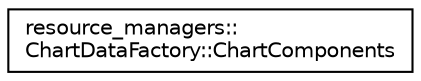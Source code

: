 digraph "Graphical Class Hierarchy"
{
 // LATEX_PDF_SIZE
  edge [fontname="Helvetica",fontsize="10",labelfontname="Helvetica",labelfontsize="10"];
  node [fontname="Helvetica",fontsize="10",shape=record];
  rankdir="LR";
  Node0 [label="resource_managers::\lChartDataFactory::ChartComponents",height=0.2,width=0.4,color="black", fillcolor="white", style="filled",URL="$structresource__managers_1_1ChartDataFactory_1_1ChartComponents.html",tooltip=" "];
}

